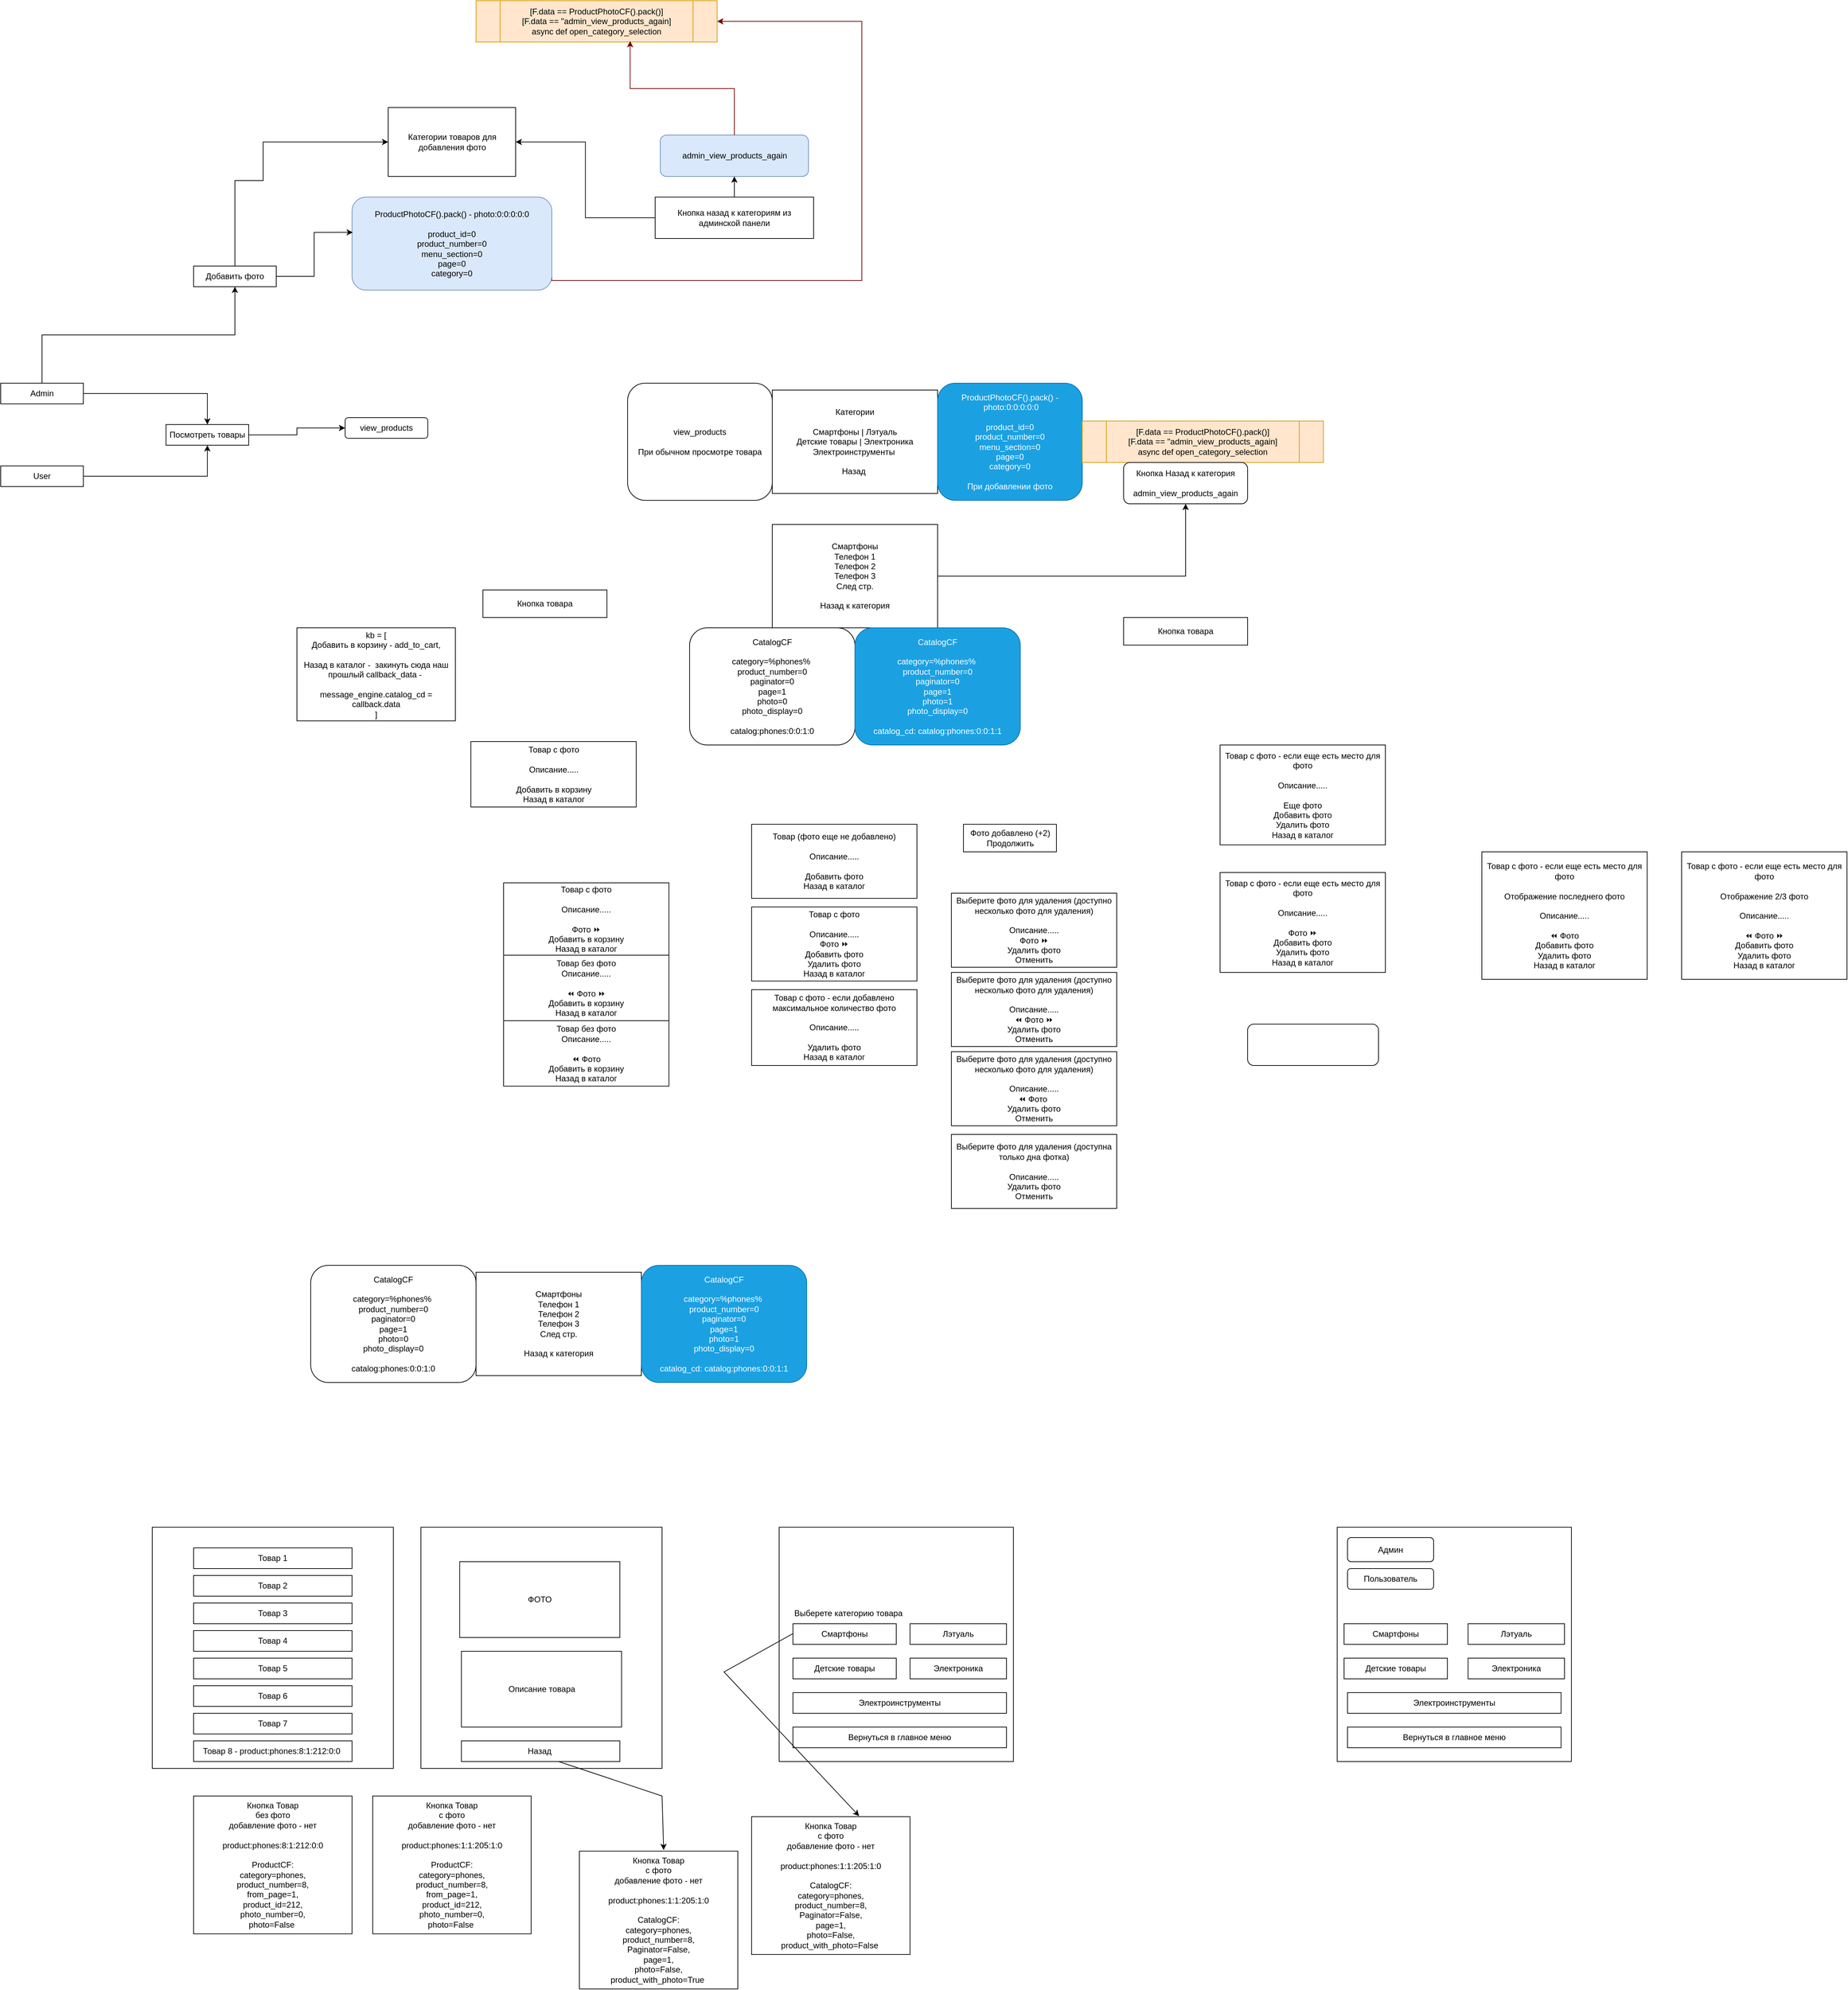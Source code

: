 <mxfile version="24.1.0" type="github">
  <diagram name="Page-1" id="b520641d-4fe3-3701-9064-5fc419738815">
    <mxGraphModel dx="656" dy="1194" grid="1" gridSize="10" guides="1" tooltips="1" connect="1" arrows="1" fold="1" page="1" pageScale="1" pageWidth="1100" pageHeight="850" background="none" math="0" shadow="0">
      <root>
        <mxCell id="0" />
        <mxCell id="1" parent="0" />
        <mxCell id="ZS3xe6GgBJdOie5ZOIFw-5" style="edgeStyle=orthogonalEdgeStyle;rounded=0;orthogonalLoop=1;jettySize=auto;html=1;entryX=0.5;entryY=0;entryDx=0;entryDy=0;" parent="1" source="ZS3xe6GgBJdOie5ZOIFw-1" target="ZS3xe6GgBJdOie5ZOIFw-3" edge="1">
          <mxGeometry relative="1" as="geometry" />
        </mxCell>
        <mxCell id="ZS3xe6GgBJdOie5ZOIFw-10" style="edgeStyle=orthogonalEdgeStyle;rounded=0;orthogonalLoop=1;jettySize=auto;html=1;exitX=0.5;exitY=0;exitDx=0;exitDy=0;" parent="1" source="ZS3xe6GgBJdOie5ZOIFw-1" target="ZS3xe6GgBJdOie5ZOIFw-4" edge="1">
          <mxGeometry relative="1" as="geometry" />
        </mxCell>
        <mxCell id="ZS3xe6GgBJdOie5ZOIFw-1" value="Admin" style="rounded=0;whiteSpace=wrap;html=1;" parent="1" vertex="1">
          <mxGeometry x="70" y="70" width="120" height="30" as="geometry" />
        </mxCell>
        <mxCell id="ZS3xe6GgBJdOie5ZOIFw-7" style="edgeStyle=orthogonalEdgeStyle;rounded=0;orthogonalLoop=1;jettySize=auto;html=1;exitX=1;exitY=0.5;exitDx=0;exitDy=0;entryX=0.5;entryY=1;entryDx=0;entryDy=0;" parent="1" source="ZS3xe6GgBJdOie5ZOIFw-2" target="ZS3xe6GgBJdOie5ZOIFw-3" edge="1">
          <mxGeometry relative="1" as="geometry" />
        </mxCell>
        <mxCell id="ZS3xe6GgBJdOie5ZOIFw-2" value="User" style="rounded=0;whiteSpace=wrap;html=1;" parent="1" vertex="1">
          <mxGeometry x="70" y="190" width="120" height="30" as="geometry" />
        </mxCell>
        <mxCell id="ZS3xe6GgBJdOie5ZOIFw-14" style="edgeStyle=orthogonalEdgeStyle;rounded=0;orthogonalLoop=1;jettySize=auto;html=1;entryX=0;entryY=0.5;entryDx=0;entryDy=0;" parent="1" source="ZS3xe6GgBJdOie5ZOIFw-3" target="ZS3xe6GgBJdOie5ZOIFw-8" edge="1">
          <mxGeometry relative="1" as="geometry" />
        </mxCell>
        <mxCell id="ZS3xe6GgBJdOie5ZOIFw-3" value="Посмотреть товары" style="rounded=0;whiteSpace=wrap;html=1;" parent="1" vertex="1">
          <mxGeometry x="310" y="130" width="120" height="30" as="geometry" />
        </mxCell>
        <mxCell id="ZS3xe6GgBJdOie5ZOIFw-17" style="edgeStyle=orthogonalEdgeStyle;rounded=0;orthogonalLoop=1;jettySize=auto;html=1;exitX=0.5;exitY=0;exitDx=0;exitDy=0;" parent="1" source="ZS3xe6GgBJdOie5ZOIFw-4" target="ZS3xe6GgBJdOie5ZOIFw-16" edge="1">
          <mxGeometry relative="1" as="geometry">
            <mxPoint x="450" y="-350" as="targetPoint" />
            <Array as="points">
              <mxPoint x="410" y="-224" />
              <mxPoint x="451" y="-224" />
              <mxPoint x="451" y="-280" />
            </Array>
          </mxGeometry>
        </mxCell>
        <mxCell id="ZS3xe6GgBJdOie5ZOIFw-4" value="Добавить фото" style="rounded=0;whiteSpace=wrap;html=1;" parent="1" vertex="1">
          <mxGeometry x="350" y="-100" width="120" height="30" as="geometry" />
        </mxCell>
        <mxCell id="ZS3xe6GgBJdOie5ZOIFw-8" value="view_products" style="rounded=1;whiteSpace=wrap;html=1;" parent="1" vertex="1">
          <mxGeometry x="570" y="120" width="120" height="30" as="geometry" />
        </mxCell>
        <mxCell id="ZS3xe6GgBJdOie5ZOIFw-23" style="edgeStyle=orthogonalEdgeStyle;rounded=0;orthogonalLoop=1;jettySize=auto;html=1;exitX=1;exitY=0.5;exitDx=0;exitDy=0;entryX=1;entryY=0.5;entryDx=0;entryDy=0;fillColor=#a20025;strokeColor=#6F0000;" parent="1" source="ZS3xe6GgBJdOie5ZOIFw-11" target="ZS3xe6GgBJdOie5ZOIFw-18" edge="1">
          <mxGeometry relative="1" as="geometry">
            <mxPoint x="1310" y="-450" as="targetPoint" />
            <Array as="points">
              <mxPoint x="870" y="-79" />
              <mxPoint x="1320" y="-79" />
              <mxPoint x="1320" y="-455" />
            </Array>
          </mxGeometry>
        </mxCell>
        <mxCell id="ZS3xe6GgBJdOie5ZOIFw-11" value="ProductPhotoCF().pack() -&amp;nbsp;photo:0:0:0:0:0&lt;div&gt;&lt;br&gt;&lt;/div&gt;&lt;div&gt;product_id=0&lt;/div&gt;&lt;div&gt;product_number=0&lt;/div&gt;&lt;div&gt;menu_section=0&lt;/div&gt;&lt;div&gt;page=0&lt;/div&gt;&lt;div&gt;category=0&lt;/div&gt;" style="rounded=1;whiteSpace=wrap;html=1;fillColor=#dae8fc;strokeColor=#6c8ebf;" parent="1" vertex="1">
          <mxGeometry x="580" y="-200" width="290" height="135" as="geometry" />
        </mxCell>
        <mxCell id="ZS3xe6GgBJdOie5ZOIFw-13" style="edgeStyle=orthogonalEdgeStyle;rounded=0;orthogonalLoop=1;jettySize=auto;html=1;exitX=1;exitY=0.5;exitDx=0;exitDy=0;entryX=0.004;entryY=0.379;entryDx=0;entryDy=0;entryPerimeter=0;" parent="1" source="ZS3xe6GgBJdOie5ZOIFw-4" target="ZS3xe6GgBJdOie5ZOIFw-11" edge="1">
          <mxGeometry relative="1" as="geometry" />
        </mxCell>
        <mxCell id="ZS3xe6GgBJdOie5ZOIFw-20" style="edgeStyle=orthogonalEdgeStyle;rounded=0;orthogonalLoop=1;jettySize=auto;html=1;entryX=0.5;entryY=1;entryDx=0;entryDy=0;" parent="1" source="ZS3xe6GgBJdOie5ZOIFw-15" target="ZS3xe6GgBJdOie5ZOIFw-19" edge="1">
          <mxGeometry relative="1" as="geometry" />
        </mxCell>
        <mxCell id="ZS3xe6GgBJdOie5ZOIFw-21" style="edgeStyle=orthogonalEdgeStyle;rounded=0;orthogonalLoop=1;jettySize=auto;html=1;exitX=0;exitY=0.5;exitDx=0;exitDy=0;entryX=1;entryY=0.5;entryDx=0;entryDy=0;" parent="1" source="ZS3xe6GgBJdOie5ZOIFw-15" target="ZS3xe6GgBJdOie5ZOIFw-16" edge="1">
          <mxGeometry relative="1" as="geometry" />
        </mxCell>
        <mxCell id="ZS3xe6GgBJdOie5ZOIFw-15" value="Кнопка назад к категориям из админской панели" style="rounded=0;whiteSpace=wrap;html=1;" parent="1" vertex="1">
          <mxGeometry x="1020" y="-200" width="230" height="60" as="geometry" />
        </mxCell>
        <mxCell id="ZS3xe6GgBJdOie5ZOIFw-16" value="Категории товаров для добавления фото" style="rounded=0;whiteSpace=wrap;html=1;" parent="1" vertex="1">
          <mxGeometry x="632.5" y="-330" width="185" height="100" as="geometry" />
        </mxCell>
        <mxCell id="ZS3xe6GgBJdOie5ZOIFw-18" value="&lt;div&gt;[F.data == ProductPhotoCF().pack()]&lt;/div&gt;&lt;div&gt;[F.data == &quot;admin_view_products_again]&lt;/div&gt;async def open_category_selection" style="shape=process;whiteSpace=wrap;html=1;backgroundOutline=1;fillColor=#ffe6cc;strokeColor=#d79b00;" parent="1" vertex="1">
          <mxGeometry x="760" y="-485" width="350" height="60" as="geometry" />
        </mxCell>
        <mxCell id="ZS3xe6GgBJdOie5ZOIFw-19" value="admin_view_products_again" style="rounded=1;whiteSpace=wrap;html=1;fillColor=#dae8fc;strokeColor=#6c8ebf;" parent="1" vertex="1">
          <mxGeometry x="1027.5" y="-290" width="215" height="60" as="geometry" />
        </mxCell>
        <mxCell id="ZS3xe6GgBJdOie5ZOIFw-22" style="edgeStyle=orthogonalEdgeStyle;rounded=0;orthogonalLoop=1;jettySize=auto;html=1;entryX=0.639;entryY=0.977;entryDx=0;entryDy=0;entryPerimeter=0;fillColor=#a20025;strokeColor=#6F0000;" parent="1" source="ZS3xe6GgBJdOie5ZOIFw-19" target="ZS3xe6GgBJdOie5ZOIFw-18" edge="1">
          <mxGeometry relative="1" as="geometry" />
        </mxCell>
        <mxCell id="ZS3xe6GgBJdOie5ZOIFw-24" value="Категории&lt;div&gt;&lt;br&gt;&lt;/div&gt;&lt;div&gt;Смартфоны | Лэтуаль&lt;/div&gt;&lt;div&gt;Детские товары | Электроника&lt;/div&gt;&lt;div&gt;Электроинструменты&amp;nbsp;&lt;/div&gt;&lt;div&gt;&lt;br&gt;&lt;/div&gt;&lt;div&gt;Назад&amp;nbsp;&lt;/div&gt;" style="rounded=0;whiteSpace=wrap;html=1;" parent="1" vertex="1">
          <mxGeometry x="1190" y="80" width="240" height="150" as="geometry" />
        </mxCell>
        <mxCell id="ZS3xe6GgBJdOie5ZOIFw-25" value="ProductPhotoCF().pack() -&amp;nbsp;photo:0:0:0:0:0&lt;div&gt;&lt;br&gt;&lt;/div&gt;&lt;div&gt;product_id=0&lt;/div&gt;&lt;div&gt;product_number=0&lt;/div&gt;&lt;div&gt;menu_section=0&lt;/div&gt;&lt;div&gt;page=0&lt;/div&gt;&lt;div&gt;category=0&lt;/div&gt;&lt;div&gt;&lt;br&gt;&lt;/div&gt;&lt;div&gt;При добавлении фото&lt;/div&gt;" style="rounded=1;whiteSpace=wrap;html=1;fillColor=#1ba1e2;fontColor=#ffffff;strokeColor=#006EAF;" parent="1" vertex="1">
          <mxGeometry x="1430" y="70" width="210" height="170" as="geometry" />
        </mxCell>
        <mxCell id="ZS3xe6GgBJdOie5ZOIFw-26" value="view_products&lt;div&gt;&lt;br&gt;&lt;/div&gt;&lt;div&gt;При обычном просмотре товара&lt;/div&gt;" style="rounded=1;whiteSpace=wrap;html=1;" parent="1" vertex="1">
          <mxGeometry x="980" y="70" width="210" height="170" as="geometry" />
        </mxCell>
        <mxCell id="ZS3xe6GgBJdOie5ZOIFw-30" style="edgeStyle=orthogonalEdgeStyle;rounded=0;orthogonalLoop=1;jettySize=auto;html=1;" parent="1" source="ZS3xe6GgBJdOie5ZOIFw-28" target="ZS3xe6GgBJdOie5ZOIFw-31" edge="1">
          <mxGeometry relative="1" as="geometry">
            <mxPoint x="1570" y="350" as="targetPoint" />
          </mxGeometry>
        </mxCell>
        <mxCell id="ZS3xe6GgBJdOie5ZOIFw-28" value="Смартфоны&lt;div&gt;Телефон 1&lt;/div&gt;&lt;div&gt;Телефон 2&lt;/div&gt;&lt;div&gt;Телефон 3&lt;/div&gt;&lt;div&gt;След стр.&lt;/div&gt;&lt;div&gt;&amp;nbsp;&lt;/div&gt;&lt;div&gt;Назад к категория&lt;/div&gt;" style="rounded=0;whiteSpace=wrap;html=1;" parent="1" vertex="1">
          <mxGeometry x="1190" y="275" width="240" height="150" as="geometry" />
        </mxCell>
        <mxCell id="ZS3xe6GgBJdOie5ZOIFw-29" value="&lt;div&gt;[F.data == ProductPhotoCF().pack()]&lt;/div&gt;&lt;div&gt;[F.data == &quot;admin_view_products_again]&lt;/div&gt;async def open_category_selection" style="shape=process;whiteSpace=wrap;html=1;backgroundOutline=1;fillColor=#ffe6cc;strokeColor=#d79b00;" parent="1" vertex="1">
          <mxGeometry x="1640" y="125" width="350" height="60" as="geometry" />
        </mxCell>
        <mxCell id="ZS3xe6GgBJdOie5ZOIFw-31" value="&lt;div&gt;Кнопка Назад к категория&lt;/div&gt;&lt;div&gt;&lt;br&gt;&lt;/div&gt;admin_view_products_again" style="rounded=1;whiteSpace=wrap;html=1;" parent="1" vertex="1">
          <mxGeometry x="1700" y="185" width="180" height="60" as="geometry" />
        </mxCell>
        <mxCell id="ZS3xe6GgBJdOie5ZOIFw-32" value="CatalogCF&lt;div&gt;&lt;br&gt;&lt;/div&gt;&lt;div&gt;category=%phones%&amp;nbsp;&lt;/div&gt;&lt;div&gt;product_number=0&lt;/div&gt;&lt;div&gt;paginator=0&lt;/div&gt;&lt;div&gt;page=1&lt;/div&gt;&lt;div&gt;photo=0&lt;/div&gt;&lt;div&gt;photo_display=0&lt;/div&gt;&lt;div&gt;&lt;br&gt;&lt;/div&gt;&lt;div&gt;catalog:phones:0:0:1:0&lt;br&gt;&lt;/div&gt;" style="rounded=1;whiteSpace=wrap;html=1;" parent="1" vertex="1">
          <mxGeometry x="1070" y="425" width="240" height="170" as="geometry" />
        </mxCell>
        <mxCell id="ZS3xe6GgBJdOie5ZOIFw-33" value="CatalogCF&lt;div&gt;&lt;br&gt;&lt;/div&gt;&lt;div&gt;category=%phones%&amp;nbsp;&lt;/div&gt;&lt;div&gt;product_number=0&lt;/div&gt;&lt;div&gt;paginator=0&lt;/div&gt;&lt;div&gt;page=1&lt;/div&gt;&lt;div&gt;photo=1&lt;/div&gt;&lt;div&gt;photo_display=0&lt;/div&gt;&lt;div&gt;&lt;br&gt;&lt;/div&gt;&lt;div&gt;catalog_cd: catalog:phones:0:0:1:1&lt;br&gt;&lt;/div&gt;" style="rounded=1;whiteSpace=wrap;html=1;fillColor=#1ba1e2;fontColor=#ffffff;strokeColor=#006EAF;" parent="1" vertex="1">
          <mxGeometry x="1310" y="425" width="240" height="170" as="geometry" />
        </mxCell>
        <mxCell id="ZS3xe6GgBJdOie5ZOIFw-34" value="Товар без фото&lt;div&gt;Описание.....&lt;/div&gt;&lt;div&gt;&lt;br&gt;&lt;/div&gt;&lt;div&gt;⏪ Фото ⏩&lt;/div&gt;&lt;div&gt;Добавить в корзину&lt;/div&gt;&lt;div&gt;Назад в каталог&lt;/div&gt;" style="rounded=0;whiteSpace=wrap;html=1;" parent="1" vertex="1">
          <mxGeometry x="800" y="900" width="240" height="95" as="geometry" />
        </mxCell>
        <mxCell id="ZS3xe6GgBJdOie5ZOIFw-35" value="Товар с фото&lt;div&gt;&lt;br&gt;&lt;div&gt;Описание.....&lt;/div&gt;&lt;div&gt;&lt;br&gt;&lt;/div&gt;&lt;div&gt;Добавить в корзину&lt;/div&gt;&lt;div&gt;Назад в каталог&lt;/div&gt;&lt;/div&gt;" style="rounded=0;whiteSpace=wrap;html=1;" parent="1" vertex="1">
          <mxGeometry x="752.5" y="590" width="240" height="95" as="geometry" />
        </mxCell>
        <mxCell id="ZS3xe6GgBJdOie5ZOIFw-36" value="Товар с фото&lt;div&gt;&lt;br&gt;&lt;div&gt;Описание.....&lt;/div&gt;&lt;div&gt;Фото ⏩&lt;/div&gt;&lt;div&gt;Добавить фото&lt;/div&gt;&lt;div&gt;Удалить фото&lt;/div&gt;&lt;div&gt;Назад в каталог&lt;/div&gt;&lt;/div&gt;" style="rounded=0;whiteSpace=wrap;html=1;" parent="1" vertex="1">
          <mxGeometry x="1160" y="830" width="240" height="107.5" as="geometry" />
        </mxCell>
        <mxCell id="ZS3xe6GgBJdOie5ZOIFw-37" value="Товар с фото - если добавлено максимальное количество фото&lt;div&gt;&lt;br&gt;&lt;div&gt;Описание.....&lt;/div&gt;&lt;div&gt;&lt;br&gt;&lt;/div&gt;&lt;div&gt;Удалить фото&lt;/div&gt;&lt;div&gt;Назад в каталог&lt;/div&gt;&lt;/div&gt;" style="rounded=0;whiteSpace=wrap;html=1;" parent="1" vertex="1">
          <mxGeometry x="1160" y="950" width="240" height="110" as="geometry" />
        </mxCell>
        <mxCell id="ZS3xe6GgBJdOie5ZOIFw-38" value="Товар с фото - если еще есть место для фото&lt;div&gt;&lt;br&gt;&lt;div&gt;Описание.....&lt;/div&gt;&lt;div&gt;&lt;br&gt;&lt;/div&gt;&lt;div&gt;Еще фото&lt;/div&gt;&lt;div&gt;Добавить фото&lt;/div&gt;&lt;div&gt;Удалить фото&lt;/div&gt;&lt;div&gt;Назад в каталог&lt;/div&gt;&lt;/div&gt;" style="rounded=0;whiteSpace=wrap;html=1;" parent="1" vertex="1">
          <mxGeometry x="1840" y="595" width="240" height="145" as="geometry" />
        </mxCell>
        <mxCell id="ZS3xe6GgBJdOie5ZOIFw-40" value="" style="rounded=1;whiteSpace=wrap;html=1;" parent="1" vertex="1">
          <mxGeometry x="1880" y="1000" width="190" height="60" as="geometry" />
        </mxCell>
        <mxCell id="ZS3xe6GgBJdOie5ZOIFw-41" value="Кнопка товара" style="rounded=0;whiteSpace=wrap;html=1;" parent="1" vertex="1">
          <mxGeometry x="770" y="370" width="180" height="40" as="geometry" />
        </mxCell>
        <mxCell id="ZS3xe6GgBJdOie5ZOIFw-42" value="kb = [&lt;div&gt;Добавить в корзину - add_to_cart,&lt;/div&gt;&lt;div&gt;&lt;br&gt;&lt;/div&gt;&lt;div&gt;Назад в каталог -&amp;nbsp; закинуть сюда наш прошлый callback_data -&amp;nbsp;&lt;/div&gt;&lt;div&gt;&lt;br&gt;&lt;/div&gt;&lt;div&gt;message_engine.catalog_cd = callback.data&lt;/div&gt;&lt;div&gt;]&lt;/div&gt;" style="rounded=0;whiteSpace=wrap;html=1;" parent="1" vertex="1">
          <mxGeometry x="500" y="425" width="230" height="135" as="geometry" />
        </mxCell>
        <mxCell id="ZS3xe6GgBJdOie5ZOIFw-43" value="Кнопка товара" style="rounded=0;whiteSpace=wrap;html=1;" parent="1" vertex="1">
          <mxGeometry x="1700" y="410" width="180" height="40" as="geometry" />
        </mxCell>
        <mxCell id="ZS3xe6GgBJdOie5ZOIFw-44" value="Товар с фото&lt;div&gt;&lt;br&gt;&lt;div&gt;Описание.....&lt;/div&gt;&lt;div&gt;&lt;br&gt;&lt;/div&gt;&lt;div&gt;Фото ⏩&lt;/div&gt;&lt;div&gt;Добавить в корзину&lt;/div&gt;&lt;div&gt;Назад в каталог&lt;/div&gt;&lt;/div&gt;" style="rounded=0;whiteSpace=wrap;html=1;" parent="1" vertex="1">
          <mxGeometry x="800" y="795" width="240" height="105" as="geometry" />
        </mxCell>
        <mxCell id="ZS3xe6GgBJdOie5ZOIFw-45" value="Фото добавлено (+2)&lt;div&gt;Продолжить&lt;/div&gt;" style="rounded=0;whiteSpace=wrap;html=1;" parent="1" vertex="1">
          <mxGeometry x="1467.5" y="710" width="135" height="40" as="geometry" />
        </mxCell>
        <mxCell id="ZS3xe6GgBJdOie5ZOIFw-46" value="Товар с фото - если еще есть место для фото&lt;div&gt;&lt;br&gt;&lt;div&gt;Описание.....&lt;/div&gt;&lt;div&gt;&lt;br&gt;&lt;/div&gt;&lt;div&gt;Фото ⏩&lt;/div&gt;&lt;div&gt;Добавить фото&lt;/div&gt;&lt;div&gt;Удалить фото&lt;/div&gt;&lt;div&gt;Назад в каталог&lt;/div&gt;&lt;/div&gt;" style="rounded=0;whiteSpace=wrap;html=1;" parent="1" vertex="1">
          <mxGeometry x="1840" y="780" width="240" height="145" as="geometry" />
        </mxCell>
        <mxCell id="ZS3xe6GgBJdOie5ZOIFw-47" value="Товар с фото - если еще есть место для фото&lt;div&gt;&lt;br&gt;&lt;/div&gt;&lt;div&gt;Отображение последнего фото&lt;br&gt;&lt;div&gt;&lt;br&gt;&lt;div&gt;Описание.....&lt;/div&gt;&lt;div&gt;&lt;br&gt;&lt;/div&gt;&lt;div&gt;⏪ Фото&lt;/div&gt;&lt;div&gt;Добавить фото&lt;/div&gt;&lt;div&gt;Удалить фото&lt;/div&gt;&lt;div&gt;Назад в каталог&lt;/div&gt;&lt;/div&gt;&lt;/div&gt;" style="rounded=0;whiteSpace=wrap;html=1;" parent="1" vertex="1">
          <mxGeometry x="2220" y="750" width="240" height="185" as="geometry" />
        </mxCell>
        <mxCell id="ZS3xe6GgBJdOie5ZOIFw-48" value="Товар с фото - если еще есть место для фото&lt;div&gt;&lt;br&gt;&lt;/div&gt;&lt;div&gt;Отображение 2/3 фото&lt;br&gt;&lt;div&gt;&lt;br&gt;&lt;div&gt;Описание.....&lt;/div&gt;&lt;div&gt;&lt;br&gt;&lt;/div&gt;&lt;div&gt;⏪ Фото ⏩&lt;/div&gt;&lt;div&gt;Добавить фото&lt;/div&gt;&lt;div&gt;Удалить фото&lt;/div&gt;&lt;div&gt;Назад в каталог&lt;/div&gt;&lt;/div&gt;&lt;/div&gt;" style="rounded=0;whiteSpace=wrap;html=1;" parent="1" vertex="1">
          <mxGeometry x="2510" y="750" width="240" height="185" as="geometry" />
        </mxCell>
        <mxCell id="ZS3xe6GgBJdOie5ZOIFw-49" value="Товар без фото&lt;div&gt;Описание.....&lt;/div&gt;&lt;div&gt;&lt;br&gt;&lt;/div&gt;&lt;div&gt;⏪ Фото&lt;/div&gt;&lt;div&gt;Добавить в корзину&lt;/div&gt;&lt;div&gt;Назад в каталог&lt;/div&gt;" style="rounded=0;whiteSpace=wrap;html=1;" parent="1" vertex="1">
          <mxGeometry x="800" y="995" width="240" height="95" as="geometry" />
        </mxCell>
        <mxCell id="ZS3xe6GgBJdOie5ZOIFw-50" value="Товар (фото еще не добавлено)&lt;div&gt;&lt;br&gt;&lt;div&gt;Описание.....&lt;/div&gt;&lt;div&gt;&lt;br&gt;&lt;/div&gt;&lt;div&gt;Добавить фото&lt;/div&gt;&lt;div&gt;Назад в каталог&lt;/div&gt;&lt;/div&gt;" style="rounded=0;whiteSpace=wrap;html=1;" parent="1" vertex="1">
          <mxGeometry x="1160" y="710" width="240" height="107.5" as="geometry" />
        </mxCell>
        <mxCell id="ZS3xe6GgBJdOie5ZOIFw-51" value="&lt;div&gt;Выберите фото для удаления (доступно несколько фото для удаления)&lt;/div&gt;&lt;div&gt;&lt;br&gt;&lt;div&gt;Описание.....&lt;/div&gt;&lt;div&gt;Фото ⏩&lt;/div&gt;&lt;div&gt;Удалить фото&lt;/div&gt;&lt;div&gt;Отменить&lt;/div&gt;&lt;/div&gt;" style="rounded=0;whiteSpace=wrap;html=1;" parent="1" vertex="1">
          <mxGeometry x="1450" y="810" width="240" height="107.5" as="geometry" />
        </mxCell>
        <mxCell id="ZS3xe6GgBJdOie5ZOIFw-52" value="&lt;div&gt;Выберите фото для удаления (доступна только дна фотка)&lt;/div&gt;&lt;div&gt;&lt;br&gt;&lt;div&gt;Описание.....&lt;/div&gt;&lt;div&gt;Удалить фото&lt;/div&gt;&lt;div&gt;Отменить&lt;/div&gt;&lt;/div&gt;" style="rounded=0;whiteSpace=wrap;html=1;" parent="1" vertex="1">
          <mxGeometry x="1450" y="1160" width="240" height="107.5" as="geometry" />
        </mxCell>
        <mxCell id="ZS3xe6GgBJdOie5ZOIFw-53" value="&lt;div&gt;Выберите фото для удаления (доступно несколько фото для удаления)&lt;/div&gt;&lt;div&gt;&lt;br&gt;&lt;div&gt;Описание.....&lt;/div&gt;&lt;div&gt;⏪ Фото ⏩&lt;/div&gt;&lt;div&gt;Удалить фото&lt;/div&gt;&lt;div&gt;Отменить&lt;/div&gt;&lt;/div&gt;" style="rounded=0;whiteSpace=wrap;html=1;" parent="1" vertex="1">
          <mxGeometry x="1450" y="925" width="240" height="107.5" as="geometry" />
        </mxCell>
        <mxCell id="ZS3xe6GgBJdOie5ZOIFw-54" value="&lt;div&gt;Выберите фото для удаления (доступно несколько фото для удаления)&lt;/div&gt;&lt;div&gt;&lt;br&gt;&lt;div&gt;Описание.....&lt;/div&gt;&lt;div&gt;⏪ Фото&amp;nbsp;&lt;/div&gt;&lt;div&gt;Удалить фото&lt;/div&gt;&lt;div&gt;Отменить&lt;/div&gt;&lt;/div&gt;" style="rounded=0;whiteSpace=wrap;html=1;" parent="1" vertex="1">
          <mxGeometry x="1450" y="1040" width="240" height="107.5" as="geometry" />
        </mxCell>
        <mxCell id="kNKthGzg0QDyBVWxBuPw-1" value="Смартфоны&lt;div&gt;Телефон 1&lt;/div&gt;&lt;div&gt;Телефон 2&lt;/div&gt;&lt;div&gt;Телефон 3&lt;/div&gt;&lt;div&gt;След стр.&lt;/div&gt;&lt;div&gt;&amp;nbsp;&lt;/div&gt;&lt;div&gt;Назад к категория&lt;/div&gt;" style="rounded=0;whiteSpace=wrap;html=1;" parent="1" vertex="1">
          <mxGeometry x="760" y="1360" width="240" height="150" as="geometry" />
        </mxCell>
        <mxCell id="kNKthGzg0QDyBVWxBuPw-2" value="CatalogCF&lt;div&gt;&lt;br&gt;&lt;/div&gt;&lt;div&gt;category=%phones%&amp;nbsp;&lt;/div&gt;&lt;div&gt;product_number=0&lt;/div&gt;&lt;div&gt;paginator=0&lt;/div&gt;&lt;div&gt;page=1&lt;/div&gt;&lt;div&gt;photo=0&lt;/div&gt;&lt;div&gt;photo_display=0&lt;/div&gt;&lt;div&gt;&lt;br&gt;&lt;/div&gt;&lt;div&gt;catalog:phones:0:0:1:0&lt;br&gt;&lt;/div&gt;" style="rounded=1;whiteSpace=wrap;html=1;" parent="1" vertex="1">
          <mxGeometry x="520" y="1350" width="240" height="170" as="geometry" />
        </mxCell>
        <mxCell id="kNKthGzg0QDyBVWxBuPw-3" value="CatalogCF&lt;div&gt;&lt;br&gt;&lt;/div&gt;&lt;div&gt;category=%phones%&amp;nbsp;&lt;/div&gt;&lt;div&gt;product_number=0&lt;/div&gt;&lt;div&gt;paginator=0&lt;/div&gt;&lt;div&gt;page=1&lt;/div&gt;&lt;div&gt;photo=1&lt;/div&gt;&lt;div&gt;photo_display=0&lt;/div&gt;&lt;div&gt;&lt;br&gt;&lt;/div&gt;&lt;div&gt;catalog_cd: catalog:phones:0:0:1:1&lt;br&gt;&lt;/div&gt;" style="rounded=1;whiteSpace=wrap;html=1;fillColor=#1ba1e2;fontColor=#ffffff;strokeColor=#006EAF;" parent="1" vertex="1">
          <mxGeometry x="1000" y="1350" width="240" height="170" as="geometry" />
        </mxCell>
        <mxCell id="kNKthGzg0QDyBVWxBuPw-4" value="" style="whiteSpace=wrap;html=1;aspect=fixed;" parent="1" vertex="1">
          <mxGeometry x="680" y="1730" width="350" height="350" as="geometry" />
        </mxCell>
        <mxCell id="kNKthGzg0QDyBVWxBuPw-5" value="Описание товара" style="rounded=0;whiteSpace=wrap;html=1;" parent="1" vertex="1">
          <mxGeometry x="738.75" y="1910" width="232.5" height="110" as="geometry" />
        </mxCell>
        <mxCell id="kNKthGzg0QDyBVWxBuPw-6" value="Назад&amp;nbsp;" style="rounded=0;whiteSpace=wrap;html=1;" parent="1" vertex="1">
          <mxGeometry x="738.75" y="2040" width="230" height="30" as="geometry" />
        </mxCell>
        <mxCell id="kNKthGzg0QDyBVWxBuPw-7" value="" style="whiteSpace=wrap;html=1;aspect=fixed;" parent="1" vertex="1">
          <mxGeometry x="290" y="1730" width="350" height="350" as="geometry" />
        </mxCell>
        <mxCell id="kNKthGzg0QDyBVWxBuPw-8" value="Товар 1" style="rounded=0;whiteSpace=wrap;html=1;" parent="1" vertex="1">
          <mxGeometry x="350" y="1760" width="230" height="30" as="geometry" />
        </mxCell>
        <mxCell id="kNKthGzg0QDyBVWxBuPw-9" value="Товар 2" style="rounded=0;whiteSpace=wrap;html=1;" parent="1" vertex="1">
          <mxGeometry x="350" y="1800" width="230" height="30" as="geometry" />
        </mxCell>
        <mxCell id="kNKthGzg0QDyBVWxBuPw-10" value="Товар 3" style="rounded=0;whiteSpace=wrap;html=1;" parent="1" vertex="1">
          <mxGeometry x="350" y="1840" width="230" height="30" as="geometry" />
        </mxCell>
        <mxCell id="kNKthGzg0QDyBVWxBuPw-11" value="Товар 4" style="rounded=0;whiteSpace=wrap;html=1;" parent="1" vertex="1">
          <mxGeometry x="350" y="1880" width="230" height="30" as="geometry" />
        </mxCell>
        <mxCell id="kNKthGzg0QDyBVWxBuPw-12" value="Товар 5" style="rounded=0;whiteSpace=wrap;html=1;" parent="1" vertex="1">
          <mxGeometry x="350" y="1920" width="230" height="30" as="geometry" />
        </mxCell>
        <mxCell id="kNKthGzg0QDyBVWxBuPw-13" value="Товар 6" style="rounded=0;whiteSpace=wrap;html=1;" parent="1" vertex="1">
          <mxGeometry x="350" y="1960" width="230" height="30" as="geometry" />
        </mxCell>
        <mxCell id="kNKthGzg0QDyBVWxBuPw-14" value="Товар 7" style="rounded=0;whiteSpace=wrap;html=1;" parent="1" vertex="1">
          <mxGeometry x="350" y="2000" width="230" height="30" as="geometry" />
        </mxCell>
        <mxCell id="kNKthGzg0QDyBVWxBuPw-15" value="Товар 8 - product:phones:8:1:212:0:0&amp;nbsp;&lt;span style=&quot;color: rgba(0, 0, 0, 0); font-family: monospace; font-size: 0px; text-align: start; text-wrap: nowrap;&quot;&gt;%3CmxGraphModel%3E%3Croot%3E%3CmxCell%20id%3D%220%22%2F%3E%3CmxCell%20id%3D%221%22%20parent%3D%220%22%2F%3E%3CmxCell%20id%3D%222%22%20value%3D%22%D0%A2%D0%BE%D0%B2%D0%B0%D1%80%207%22%20style%3D%22rounded%3D0%3BwhiteSpace%3Dwrap%3Bhtml%3D1%3B%22%20vertex%3D%221%22%20parent%3D%221%22%3E%3CmxGeometry%20x%3D%22350%22%20y%3D%222000%22%20width%3D%22230%22%20height%3D%2230%22%20as%3D%22geometry%22%2F%3E%3C%2FmxCell%3E%3C%2Froot%3E%3C%2FmxGraphModel%3E&lt;/span&gt;" style="rounded=0;whiteSpace=wrap;html=1;" parent="1" vertex="1">
          <mxGeometry x="350" y="2040" width="230" height="30" as="geometry" />
        </mxCell>
        <mxCell id="kNKthGzg0QDyBVWxBuPw-16" value="&lt;div&gt;&lt;span style=&quot;background-color: initial;&quot;&gt;Кнопка Товар&lt;/span&gt;&lt;br&gt;&lt;/div&gt;&lt;div&gt;без фото&lt;/div&gt;&lt;div&gt;добавление фото - нет&lt;/div&gt;&lt;div&gt;&lt;br&gt;&lt;/div&gt;product:phones:8:1:212:0:0&lt;div&gt;&lt;br&gt;&lt;/div&gt;&lt;div&gt;ProductCF:&lt;/div&gt;&lt;div&gt;category=phones,&lt;/div&gt;&lt;div&gt;product_number=8,&lt;/div&gt;&lt;div&gt;from_page=1,&lt;/div&gt;&lt;div&gt;product_id=212,&lt;/div&gt;&lt;div&gt;photo_number=0,&lt;/div&gt;&lt;div&gt;photo=False&amp;nbsp;&lt;span style=&quot;color: rgba(0, 0, 0, 0); font-family: monospace; font-size: 0px; text-align: start; text-wrap: nowrap;&quot;&gt;%3CmxGraphModel%3E%3Croot%3E%3CmxCell%20id%3D%220%22%2F%3E%3CmxCell%20id%3D%221%22%20parent%3D%220%22%2F%3E%3CmxCell%20id%3D%222%22%20value%3D%22%D0%A2%D0%BE%D0%B2%D0%B0%D1%80%207%22%20style%3D%22rounded%3D0%3BwhiteSpace%3Dwrap%3Bhtml%3D1%3B%22%20vertex%3D%221%22%20parent%3D%221%22%3E%3CmxGeometry%20x%3D%22350%22%20y%3D%222000%22%20width%3D%22230%22%20height%3D%2230%22%20as%3D%22geometry%22%2F%3E%3C%2FmxCell%3E%3C%2Froot%3E%3C%2FmxGraphModel%3E&lt;/span&gt;&lt;/div&gt;" style="rounded=0;whiteSpace=wrap;html=1;" parent="1" vertex="1">
          <mxGeometry x="350" y="2120" width="230" height="200" as="geometry" />
        </mxCell>
        <mxCell id="kNKthGzg0QDyBVWxBuPw-17" value="&lt;div&gt;&lt;span style=&quot;background-color: initial;&quot;&gt;Кнопка Товар&lt;/span&gt;&lt;br&gt;&lt;/div&gt;&lt;div&gt;с фото&lt;/div&gt;&lt;div&gt;добавление фото - нет&lt;/div&gt;&lt;div&gt;&lt;br&gt;&lt;/div&gt;product:phones:1:1:205:1:0&lt;div&gt;&lt;br&gt;&lt;/div&gt;&lt;div&gt;ProductCF:&lt;/div&gt;&lt;div&gt;category=phones,&lt;/div&gt;&lt;div&gt;product_number=8,&lt;/div&gt;&lt;div&gt;from_page=1,&lt;/div&gt;&lt;div&gt;product_id=212,&lt;/div&gt;&lt;div&gt;photo_number=0,&lt;/div&gt;&lt;div&gt;photo=False&amp;nbsp;&lt;span style=&quot;color: rgba(0, 0, 0, 0); font-family: monospace; font-size: 0px; text-align: start; text-wrap: nowrap;&quot;&gt;%3CmxGraphModel%3E%3Croot%3E%3CmxCell%20id%3D%220%22%2F%3E%3CmxCell%20id%3D%221%22%20parent%3D%220%22%2F%3E%3CmxCell%20id%3D%222%22%20value%3D%22%D0%A2%D0%BE%D0%B2%D0%B0%D1%80%207%22%20style%3D%22rounded%3D0%3BwhiteSpace%3Dwrap%3Bhtml%3D1%3B%22%20vertex%3D%221%22%20parent%3D%221%22%3E%3CmxGeometry%20x%3D%22350%22%20y%3D%222000%22%20width%3D%22230%22%20height%3D%2230%22%20as%3D%22geometry%22%2F%3E%3C%2FmxCell%3E%3C%2Froot%3E%3C%2FmxGraphModel%3E&lt;/span&gt;&lt;/div&gt;" style="rounded=0;whiteSpace=wrap;html=1;" parent="1" vertex="1">
          <mxGeometry x="610" y="2120" width="230" height="200" as="geometry" />
        </mxCell>
        <mxCell id="kNKthGzg0QDyBVWxBuPw-18" value="" style="endArrow=classic;html=1;rounded=0;entryX=0.532;entryY=-0.008;entryDx=0;entryDy=0;entryPerimeter=0;" parent="1" target="kNKthGzg0QDyBVWxBuPw-33" edge="1">
          <mxGeometry width="50" height="50" relative="1" as="geometry">
            <mxPoint x="880" y="2070" as="sourcePoint" />
            <mxPoint x="1030" y="2180" as="targetPoint" />
            <Array as="points">
              <mxPoint x="1030" y="2120" />
            </Array>
          </mxGeometry>
        </mxCell>
        <mxCell id="kNKthGzg0QDyBVWxBuPw-21" value="&lt;div&gt;&lt;span style=&quot;background-color: initial;&quot;&gt;Кнопка Товар&lt;/span&gt;&lt;br&gt;&lt;/div&gt;&lt;div&gt;с фото&lt;/div&gt;&lt;div&gt;добавление фото - нет&lt;/div&gt;&lt;div&gt;&lt;br&gt;&lt;/div&gt;product:phones:1:1:205:1:0&lt;div&gt;&lt;br&gt;&lt;div&gt;&lt;span style=&quot;background-color: initial;&quot;&gt;CatalogCF:&lt;/span&gt;&lt;br&gt;&lt;/div&gt;&lt;div&gt;category=phones,&lt;/div&gt;&lt;div&gt;product_number=8,&lt;/div&gt;&lt;div&gt;Paginator=False,&lt;/div&gt;&lt;div&gt;page=1,&lt;/div&gt;&lt;div&gt;photo=False,&lt;/div&gt;&lt;div&gt;product_with_photo=False&amp;nbsp;&lt;span style=&quot;color: rgba(0, 0, 0, 0); font-family: monospace; font-size: 0px; text-align: start; text-wrap: nowrap;&quot;&gt;%3CmxGraphModel%3E%3Croot%3E%3CmxCell%20id%3D%220%22%2F%3E%3CmxCell%20id%3D%221%22%20parent%3D%220%22%2F%3E%3CmxCell%20id%3D%222%22%20value%3D%22%D0%A2%D0%BE%D0%B2%D0%B0%D1%80%207%22%20style%3D%22rounded%3D0%3BwhiteSpace%3Dwrap%3Bhtml%3D1%3B%22%20vertex%3D%221%22%20parent%3D%221%22%3E%3CmxGeometry%20x%3D%22350%22%20y%3D%222000%22%20width%3D%22230%22%20height%3D%2230%22%20as%3D%22geometry%22%2F%3E%3C%2FmxCell%3E%3C%2Froot%3E%3C%2FmxGraphModel%3E&lt;/span&gt;&lt;/div&gt;&lt;/div&gt;" style="rounded=0;whiteSpace=wrap;html=1;" parent="1" vertex="1">
          <mxGeometry x="1160" y="2150" width="230" height="200" as="geometry" />
        </mxCell>
        <mxCell id="kNKthGzg0QDyBVWxBuPw-22" value="" style="whiteSpace=wrap;html=1;aspect=fixed;" parent="1" vertex="1">
          <mxGeometry x="1200" y="1730" width="340" height="340" as="geometry" />
        </mxCell>
        <mxCell id="kNKthGzg0QDyBVWxBuPw-23" value="Смартфоны" style="rounded=0;whiteSpace=wrap;html=1;" parent="1" vertex="1">
          <mxGeometry x="1220" y="1870" width="150" height="30" as="geometry" />
        </mxCell>
        <mxCell id="kNKthGzg0QDyBVWxBuPw-24" value="Лэтуаль" style="rounded=0;whiteSpace=wrap;html=1;" parent="1" vertex="1">
          <mxGeometry x="1390" y="1870" width="140" height="30" as="geometry" />
        </mxCell>
        <mxCell id="kNKthGzg0QDyBVWxBuPw-25" value="Детские товары" style="rounded=0;whiteSpace=wrap;html=1;" parent="1" vertex="1">
          <mxGeometry x="1220" y="1920" width="150" height="30" as="geometry" />
        </mxCell>
        <mxCell id="kNKthGzg0QDyBVWxBuPw-26" value="Электроника" style="rounded=0;whiteSpace=wrap;html=1;" parent="1" vertex="1">
          <mxGeometry x="1390" y="1920" width="140" height="30" as="geometry" />
        </mxCell>
        <mxCell id="kNKthGzg0QDyBVWxBuPw-27" value="Электроинструменты" style="rounded=0;whiteSpace=wrap;html=1;" parent="1" vertex="1">
          <mxGeometry x="1220" y="1970" width="310" height="30" as="geometry" />
        </mxCell>
        <mxCell id="kNKthGzg0QDyBVWxBuPw-28" value="Вернуться в главное меню" style="rounded=0;whiteSpace=wrap;html=1;" parent="1" vertex="1">
          <mxGeometry x="1220" y="2020" width="310" height="30" as="geometry" />
        </mxCell>
        <mxCell id="kNKthGzg0QDyBVWxBuPw-29" value="Выберете категорию товара" style="text;html=1;align=left;verticalAlign=middle;whiteSpace=wrap;rounded=0;" parent="1" vertex="1">
          <mxGeometry x="1220" y="1830" width="310" height="50" as="geometry" />
        </mxCell>
        <mxCell id="kNKthGzg0QDyBVWxBuPw-32" value="" style="endArrow=classic;html=1;rounded=0;entryX=0.679;entryY=-0.004;entryDx=0;entryDy=0;entryPerimeter=0;" parent="1" target="kNKthGzg0QDyBVWxBuPw-21" edge="1">
          <mxGeometry width="50" height="50" relative="1" as="geometry">
            <mxPoint x="1220" y="1884.41" as="sourcePoint" />
            <mxPoint x="1120" y="2020" as="targetPoint" />
            <Array as="points">
              <mxPoint x="1120" y="1940" />
            </Array>
          </mxGeometry>
        </mxCell>
        <mxCell id="kNKthGzg0QDyBVWxBuPw-33" value="&lt;div&gt;&lt;span style=&quot;background-color: initial;&quot;&gt;Кнопка Товар&lt;/span&gt;&lt;br&gt;&lt;/div&gt;&lt;div&gt;с фото&lt;/div&gt;&lt;div&gt;добавление фото - нет&lt;/div&gt;&lt;div&gt;&lt;br&gt;&lt;/div&gt;product:phones:1:1:205:1:0&lt;div&gt;&lt;br&gt;&lt;div&gt;&lt;span style=&quot;background-color: initial;&quot;&gt;CatalogCF:&lt;/span&gt;&lt;br&gt;&lt;/div&gt;&lt;div&gt;category=phones,&lt;/div&gt;&lt;div&gt;product_number=8,&lt;/div&gt;&lt;div&gt;Paginator=False,&lt;/div&gt;&lt;div&gt;page=1,&lt;/div&gt;&lt;div&gt;photo=False,&lt;/div&gt;&lt;div&gt;product_with_photo=True&amp;nbsp;&lt;span style=&quot;color: rgba(0, 0, 0, 0); font-family: monospace; font-size: 0px; text-align: start; text-wrap: nowrap;&quot;&gt;%3CmxGraphModel%3E%3Croot%3E%3CmxCell%20id%3D%220%22%2F%3E%3CmxCell%20id%3D%221%22%20parent%3D%220%22%2F%3E%3CmxCell%20id%3D%222%22%20value%3D%22%D0%A2%D0%BE%D0%B2%D0%B0%D1%80%207%22%20style%3D%22rounded%3D0%3BwhiteSpace%3Dwrap%3Bhtml%3D1%3B%22%20vertex%3D%221%22%20parent%3D%221%22%3E%3CmxGeometry%20x%3D%22350%22%20y%3D%222000%22%20width%3D%22230%22%20height%3D%2230%22%20as%3D%22geometry%22%2F%3E%3C%2FmxCell%3E%3C%2Froot%3E%3C%2FmxGraphModel%3E&lt;/span&gt;&lt;/div&gt;&lt;/div&gt;" style="rounded=0;whiteSpace=wrap;html=1;" parent="1" vertex="1">
          <mxGeometry x="910" y="2200" width="230" height="200" as="geometry" />
        </mxCell>
        <mxCell id="kNKthGzg0QDyBVWxBuPw-34" value="ФОТО" style="rounded=0;whiteSpace=wrap;html=1;" parent="1" vertex="1">
          <mxGeometry x="736.25" y="1780" width="232.5" height="110" as="geometry" />
        </mxCell>
        <mxCell id="-JmOljmzNNRE6zTblJVj-1" value="" style="whiteSpace=wrap;html=1;aspect=fixed;" vertex="1" parent="1">
          <mxGeometry x="2010" y="1730" width="340" height="340" as="geometry" />
        </mxCell>
        <mxCell id="-JmOljmzNNRE6zTblJVj-2" value="Смартфоны" style="rounded=0;whiteSpace=wrap;html=1;" vertex="1" parent="1">
          <mxGeometry x="2020" y="1870" width="150" height="30" as="geometry" />
        </mxCell>
        <mxCell id="-JmOljmzNNRE6zTblJVj-3" value="Лэтуаль" style="rounded=0;whiteSpace=wrap;html=1;" vertex="1" parent="1">
          <mxGeometry x="2200" y="1870" width="140" height="30" as="geometry" />
        </mxCell>
        <mxCell id="-JmOljmzNNRE6zTblJVj-4" value="Детские товары" style="rounded=0;whiteSpace=wrap;html=1;" vertex="1" parent="1">
          <mxGeometry x="2020" y="1920" width="150" height="30" as="geometry" />
        </mxCell>
        <mxCell id="-JmOljmzNNRE6zTblJVj-5" value="Электроника" style="rounded=0;whiteSpace=wrap;html=1;" vertex="1" parent="1">
          <mxGeometry x="2200" y="1920" width="140" height="30" as="geometry" />
        </mxCell>
        <mxCell id="-JmOljmzNNRE6zTblJVj-6" value="Электроинструменты" style="rounded=0;whiteSpace=wrap;html=1;" vertex="1" parent="1">
          <mxGeometry x="2025" y="1970" width="310" height="30" as="geometry" />
        </mxCell>
        <mxCell id="-JmOljmzNNRE6zTblJVj-7" value="Вернуться в главное меню" style="rounded=0;whiteSpace=wrap;html=1;" vertex="1" parent="1">
          <mxGeometry x="2025" y="2020" width="310" height="30" as="geometry" />
        </mxCell>
        <mxCell id="-JmOljmzNNRE6zTblJVj-8" value="Админ" style="rounded=1;whiteSpace=wrap;html=1;" vertex="1" parent="1">
          <mxGeometry x="2025" y="1745" width="125" height="35" as="geometry" />
        </mxCell>
        <mxCell id="-JmOljmzNNRE6zTblJVj-9" value="Пользователь" style="rounded=1;whiteSpace=wrap;html=1;" vertex="1" parent="1">
          <mxGeometry x="2025" y="1790" width="125" height="30" as="geometry" />
        </mxCell>
      </root>
    </mxGraphModel>
  </diagram>
</mxfile>
